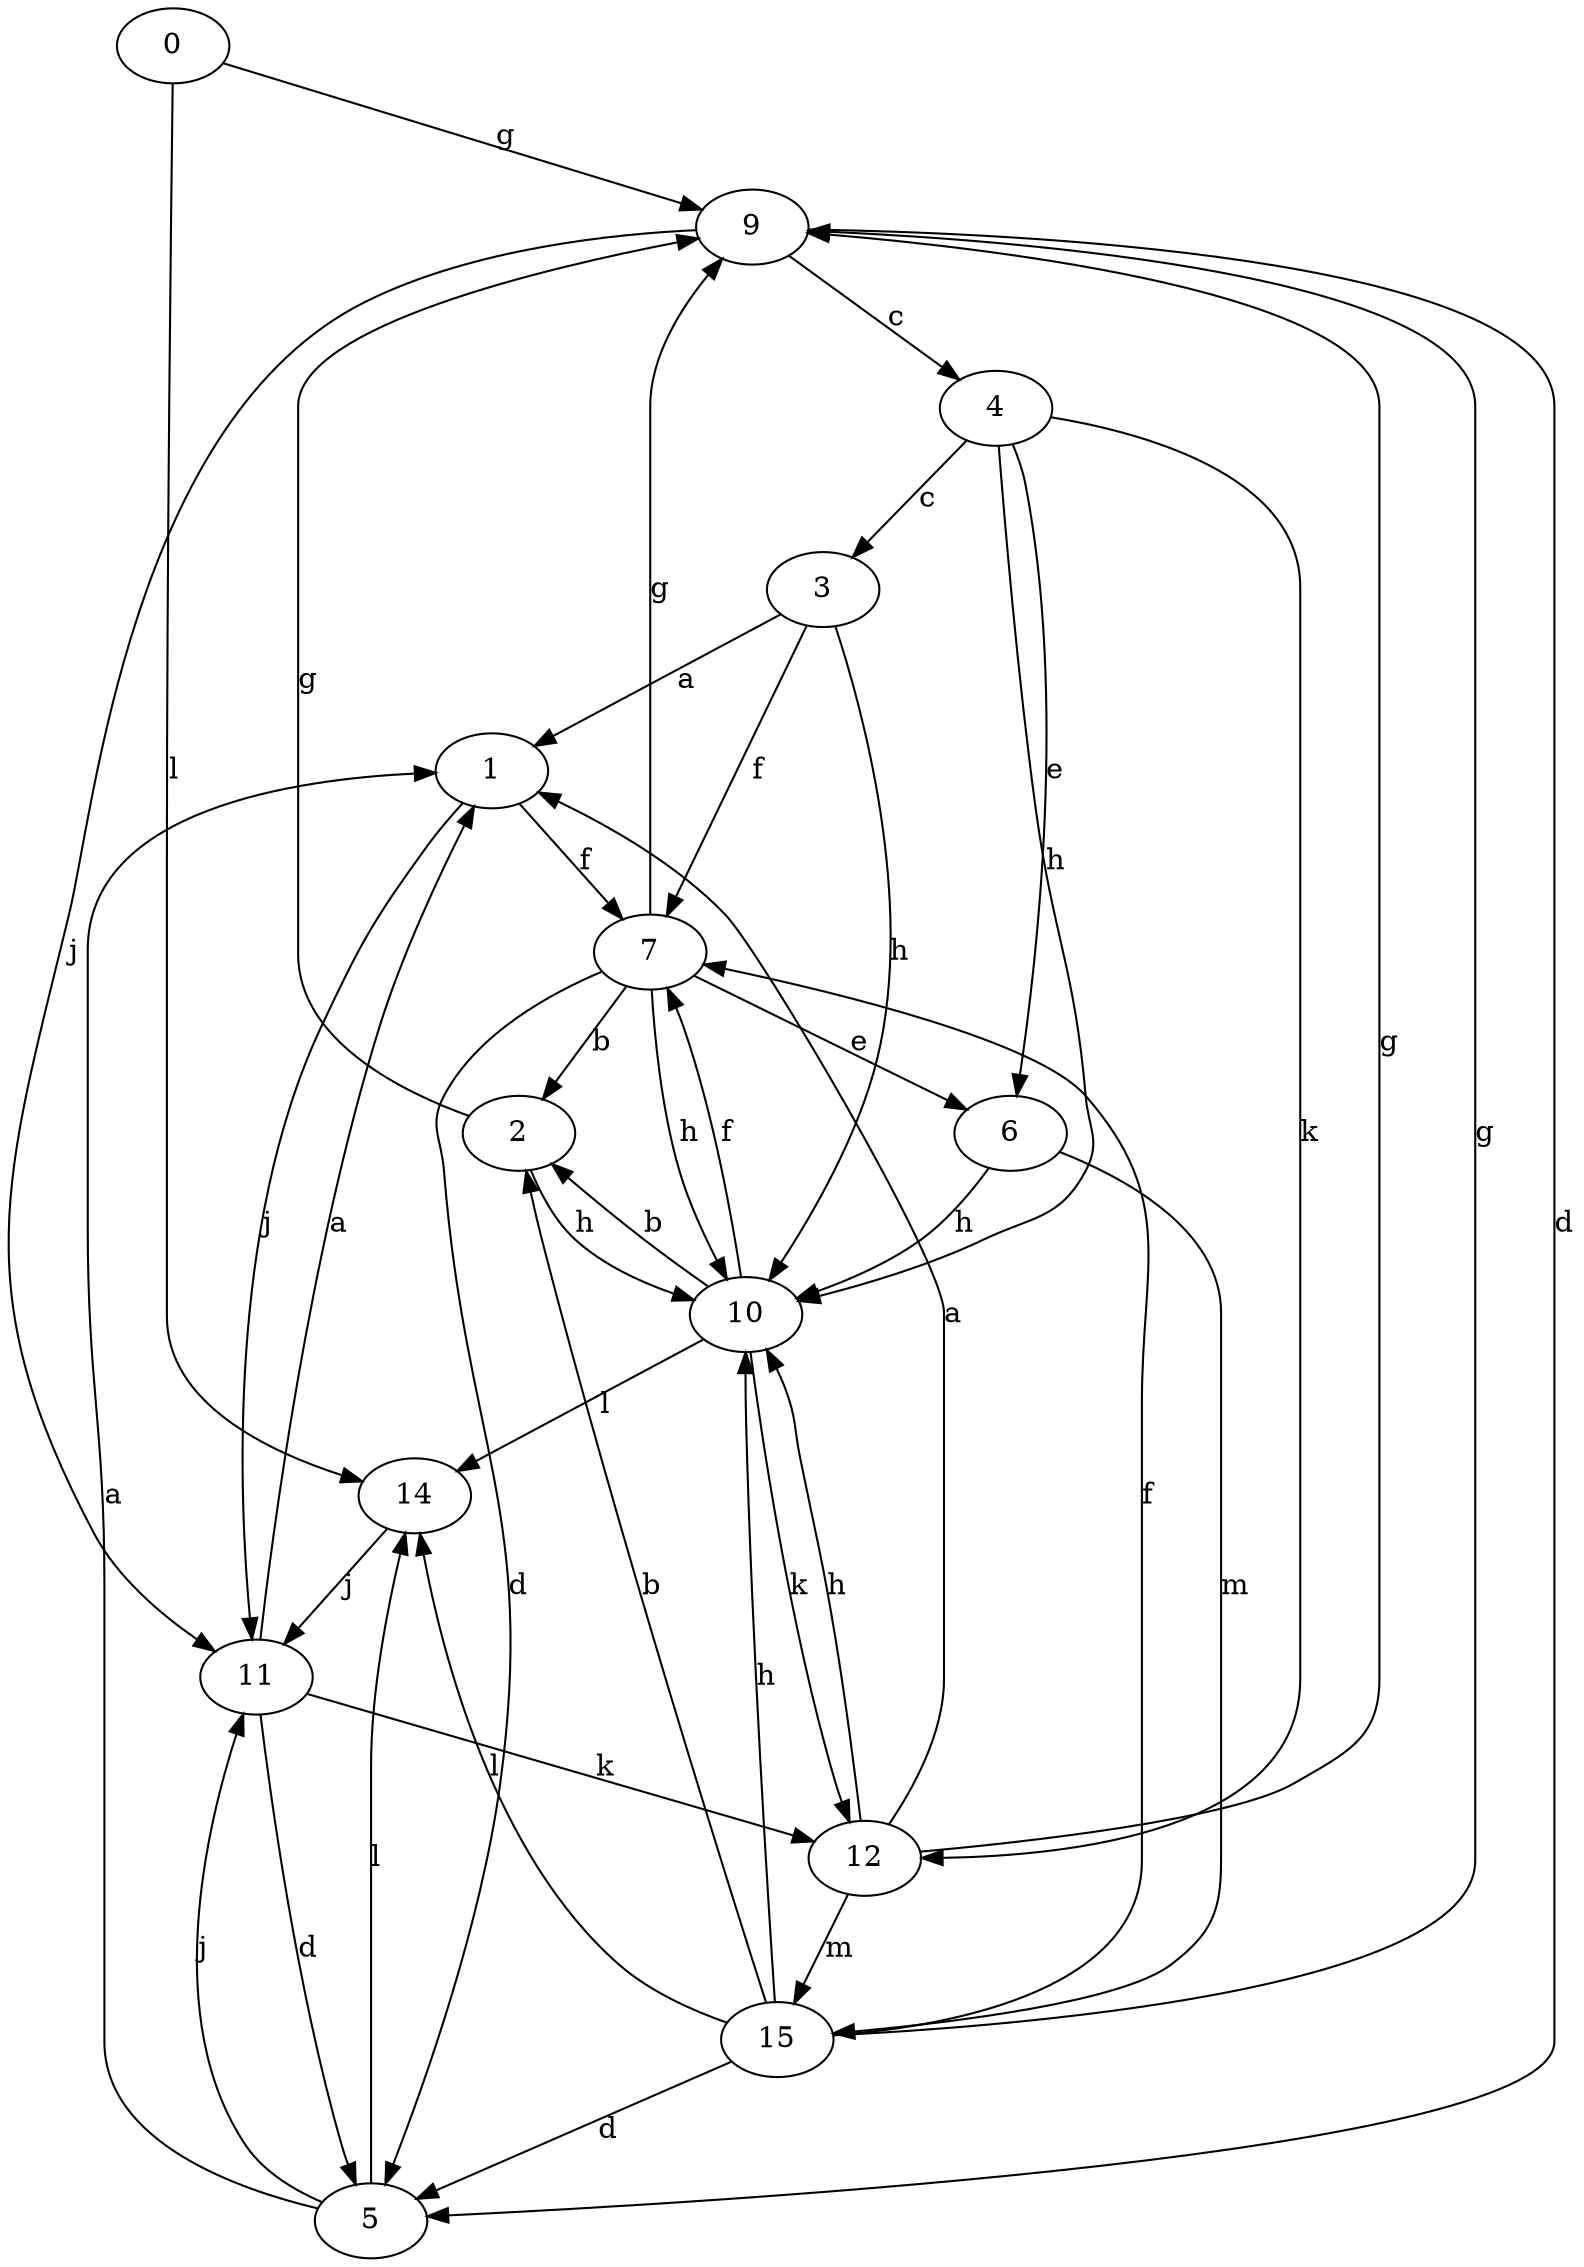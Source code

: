 strict digraph  {
0;
1;
2;
3;
4;
5;
6;
7;
9;
10;
11;
12;
14;
15;
0 -> 9  [label=g];
0 -> 14  [label=l];
1 -> 7  [label=f];
1 -> 11  [label=j];
2 -> 9  [label=g];
2 -> 10  [label=h];
3 -> 1  [label=a];
3 -> 7  [label=f];
3 -> 10  [label=h];
4 -> 3  [label=c];
4 -> 6  [label=e];
4 -> 10  [label=h];
4 -> 12  [label=k];
5 -> 1  [label=a];
5 -> 11  [label=j];
5 -> 14  [label=l];
6 -> 10  [label=h];
6 -> 15  [label=m];
7 -> 2  [label=b];
7 -> 5  [label=d];
7 -> 6  [label=e];
7 -> 9  [label=g];
7 -> 10  [label=h];
9 -> 4  [label=c];
9 -> 5  [label=d];
9 -> 11  [label=j];
10 -> 2  [label=b];
10 -> 7  [label=f];
10 -> 12  [label=k];
10 -> 14  [label=l];
11 -> 1  [label=a];
11 -> 5  [label=d];
11 -> 12  [label=k];
12 -> 1  [label=a];
12 -> 9  [label=g];
12 -> 10  [label=h];
12 -> 15  [label=m];
14 -> 11  [label=j];
15 -> 2  [label=b];
15 -> 5  [label=d];
15 -> 7  [label=f];
15 -> 9  [label=g];
15 -> 10  [label=h];
15 -> 14  [label=l];
}
